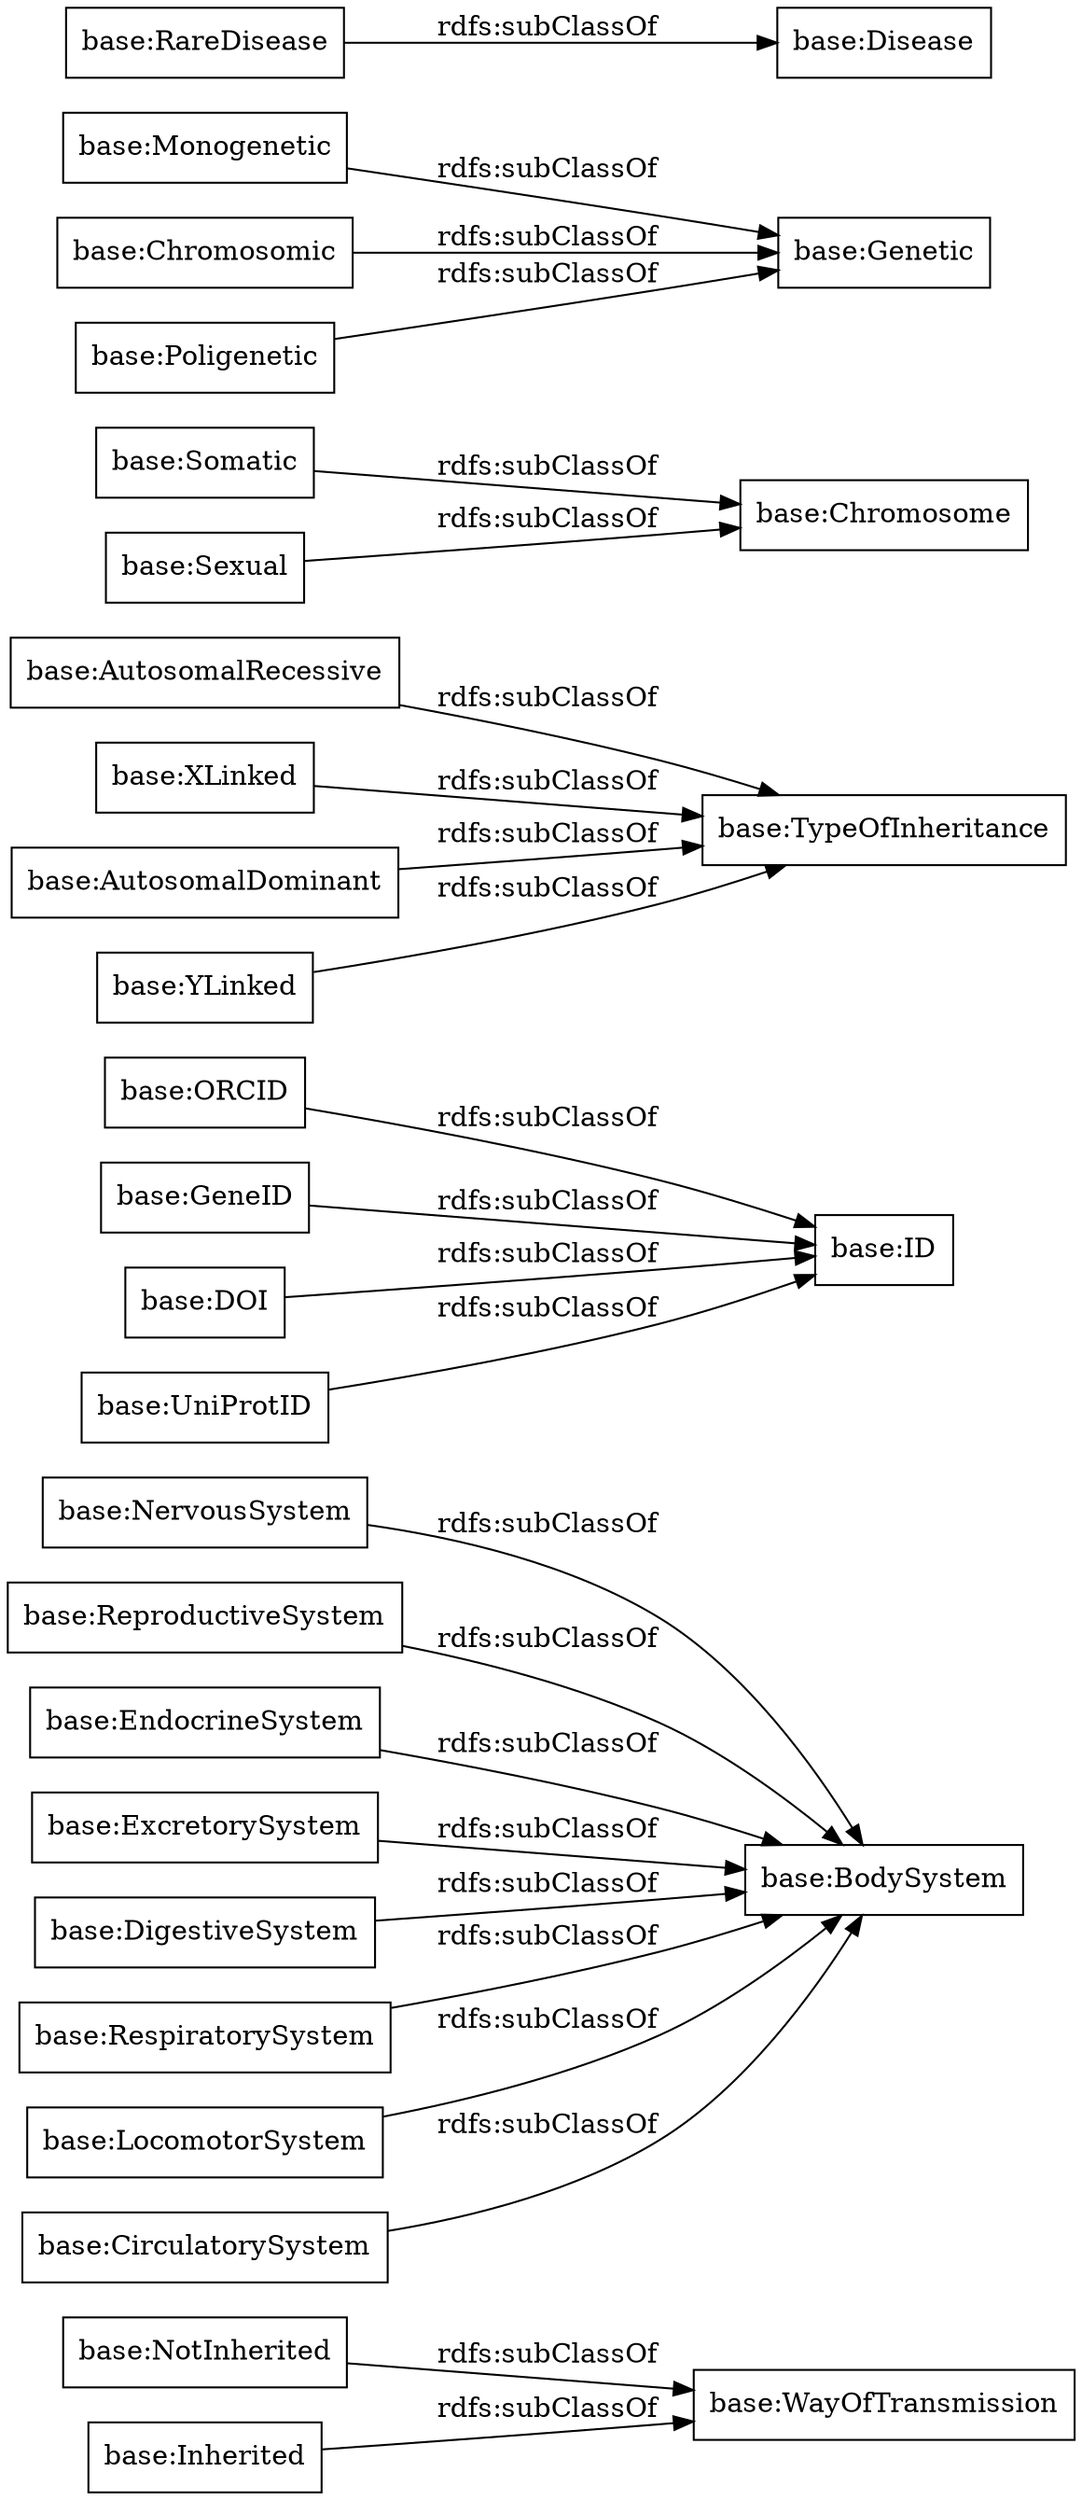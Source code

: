 digraph ar2dtool_diagram { 
rankdir=LR;
size="1000"
node [shape = rectangle, color="black"]; "base:WayOfTransmission" "base:NervousSystem" "base:ReproductiveSystem" "base:ORCID" "base:ID" "base:GeneID" "base:AutosomalRecessive" "base:DOI" "base:EndocrineSystem" "base:BodySystem" "base:Somatic" "base:ExcretorySystem" "base:Monogenetic" "base:DigestiveSystem" "base:Chromosomic" "base:XLinked" "base:Poligenetic" "base:NotInherited" "base:AutosomalDominant" "base:Sexual" "base:TypeOfInheritance" "base:Disease" "base:RespiratorySystem" "base:Genetic" "base:LocomotorSystem" "base:UniProtID" "base:Inherited" "base:RareDisease" "base:CirculatorySystem" "base:YLinked" "base:Chromosome" ; /*classes style*/
	"base:XLinked" -> "base:TypeOfInheritance" [ label = "rdfs:subClassOf" ];
	"base:DOI" -> "base:ID" [ label = "rdfs:subClassOf" ];
	"base:Inherited" -> "base:WayOfTransmission" [ label = "rdfs:subClassOf" ];
	"base:NervousSystem" -> "base:BodySystem" [ label = "rdfs:subClassOf" ];
	"base:NotInherited" -> "base:WayOfTransmission" [ label = "rdfs:subClassOf" ];
	"base:LocomotorSystem" -> "base:BodySystem" [ label = "rdfs:subClassOf" ];
	"base:Somatic" -> "base:Chromosome" [ label = "rdfs:subClassOf" ];
	"base:Monogenetic" -> "base:Genetic" [ label = "rdfs:subClassOf" ];
	"base:GeneID" -> "base:ID" [ label = "rdfs:subClassOf" ];
	"base:Chromosomic" -> "base:Genetic" [ label = "rdfs:subClassOf" ];
	"base:RareDisease" -> "base:Disease" [ label = "rdfs:subClassOf" ];
	"base:AutosomalDominant" -> "base:TypeOfInheritance" [ label = "rdfs:subClassOf" ];
	"base:RespiratorySystem" -> "base:BodySystem" [ label = "rdfs:subClassOf" ];
	"base:UniProtID" -> "base:ID" [ label = "rdfs:subClassOf" ];
	"base:AutosomalRecessive" -> "base:TypeOfInheritance" [ label = "rdfs:subClassOf" ];
	"base:DigestiveSystem" -> "base:BodySystem" [ label = "rdfs:subClassOf" ];
	"base:ExcretorySystem" -> "base:BodySystem" [ label = "rdfs:subClassOf" ];
	"base:YLinked" -> "base:TypeOfInheritance" [ label = "rdfs:subClassOf" ];
	"base:ORCID" -> "base:ID" [ label = "rdfs:subClassOf" ];
	"base:CirculatorySystem" -> "base:BodySystem" [ label = "rdfs:subClassOf" ];
	"base:EndocrineSystem" -> "base:BodySystem" [ label = "rdfs:subClassOf" ];
	"base:ReproductiveSystem" -> "base:BodySystem" [ label = "rdfs:subClassOf" ];
	"base:Sexual" -> "base:Chromosome" [ label = "rdfs:subClassOf" ];
	"base:Poligenetic" -> "base:Genetic" [ label = "rdfs:subClassOf" ];

}
